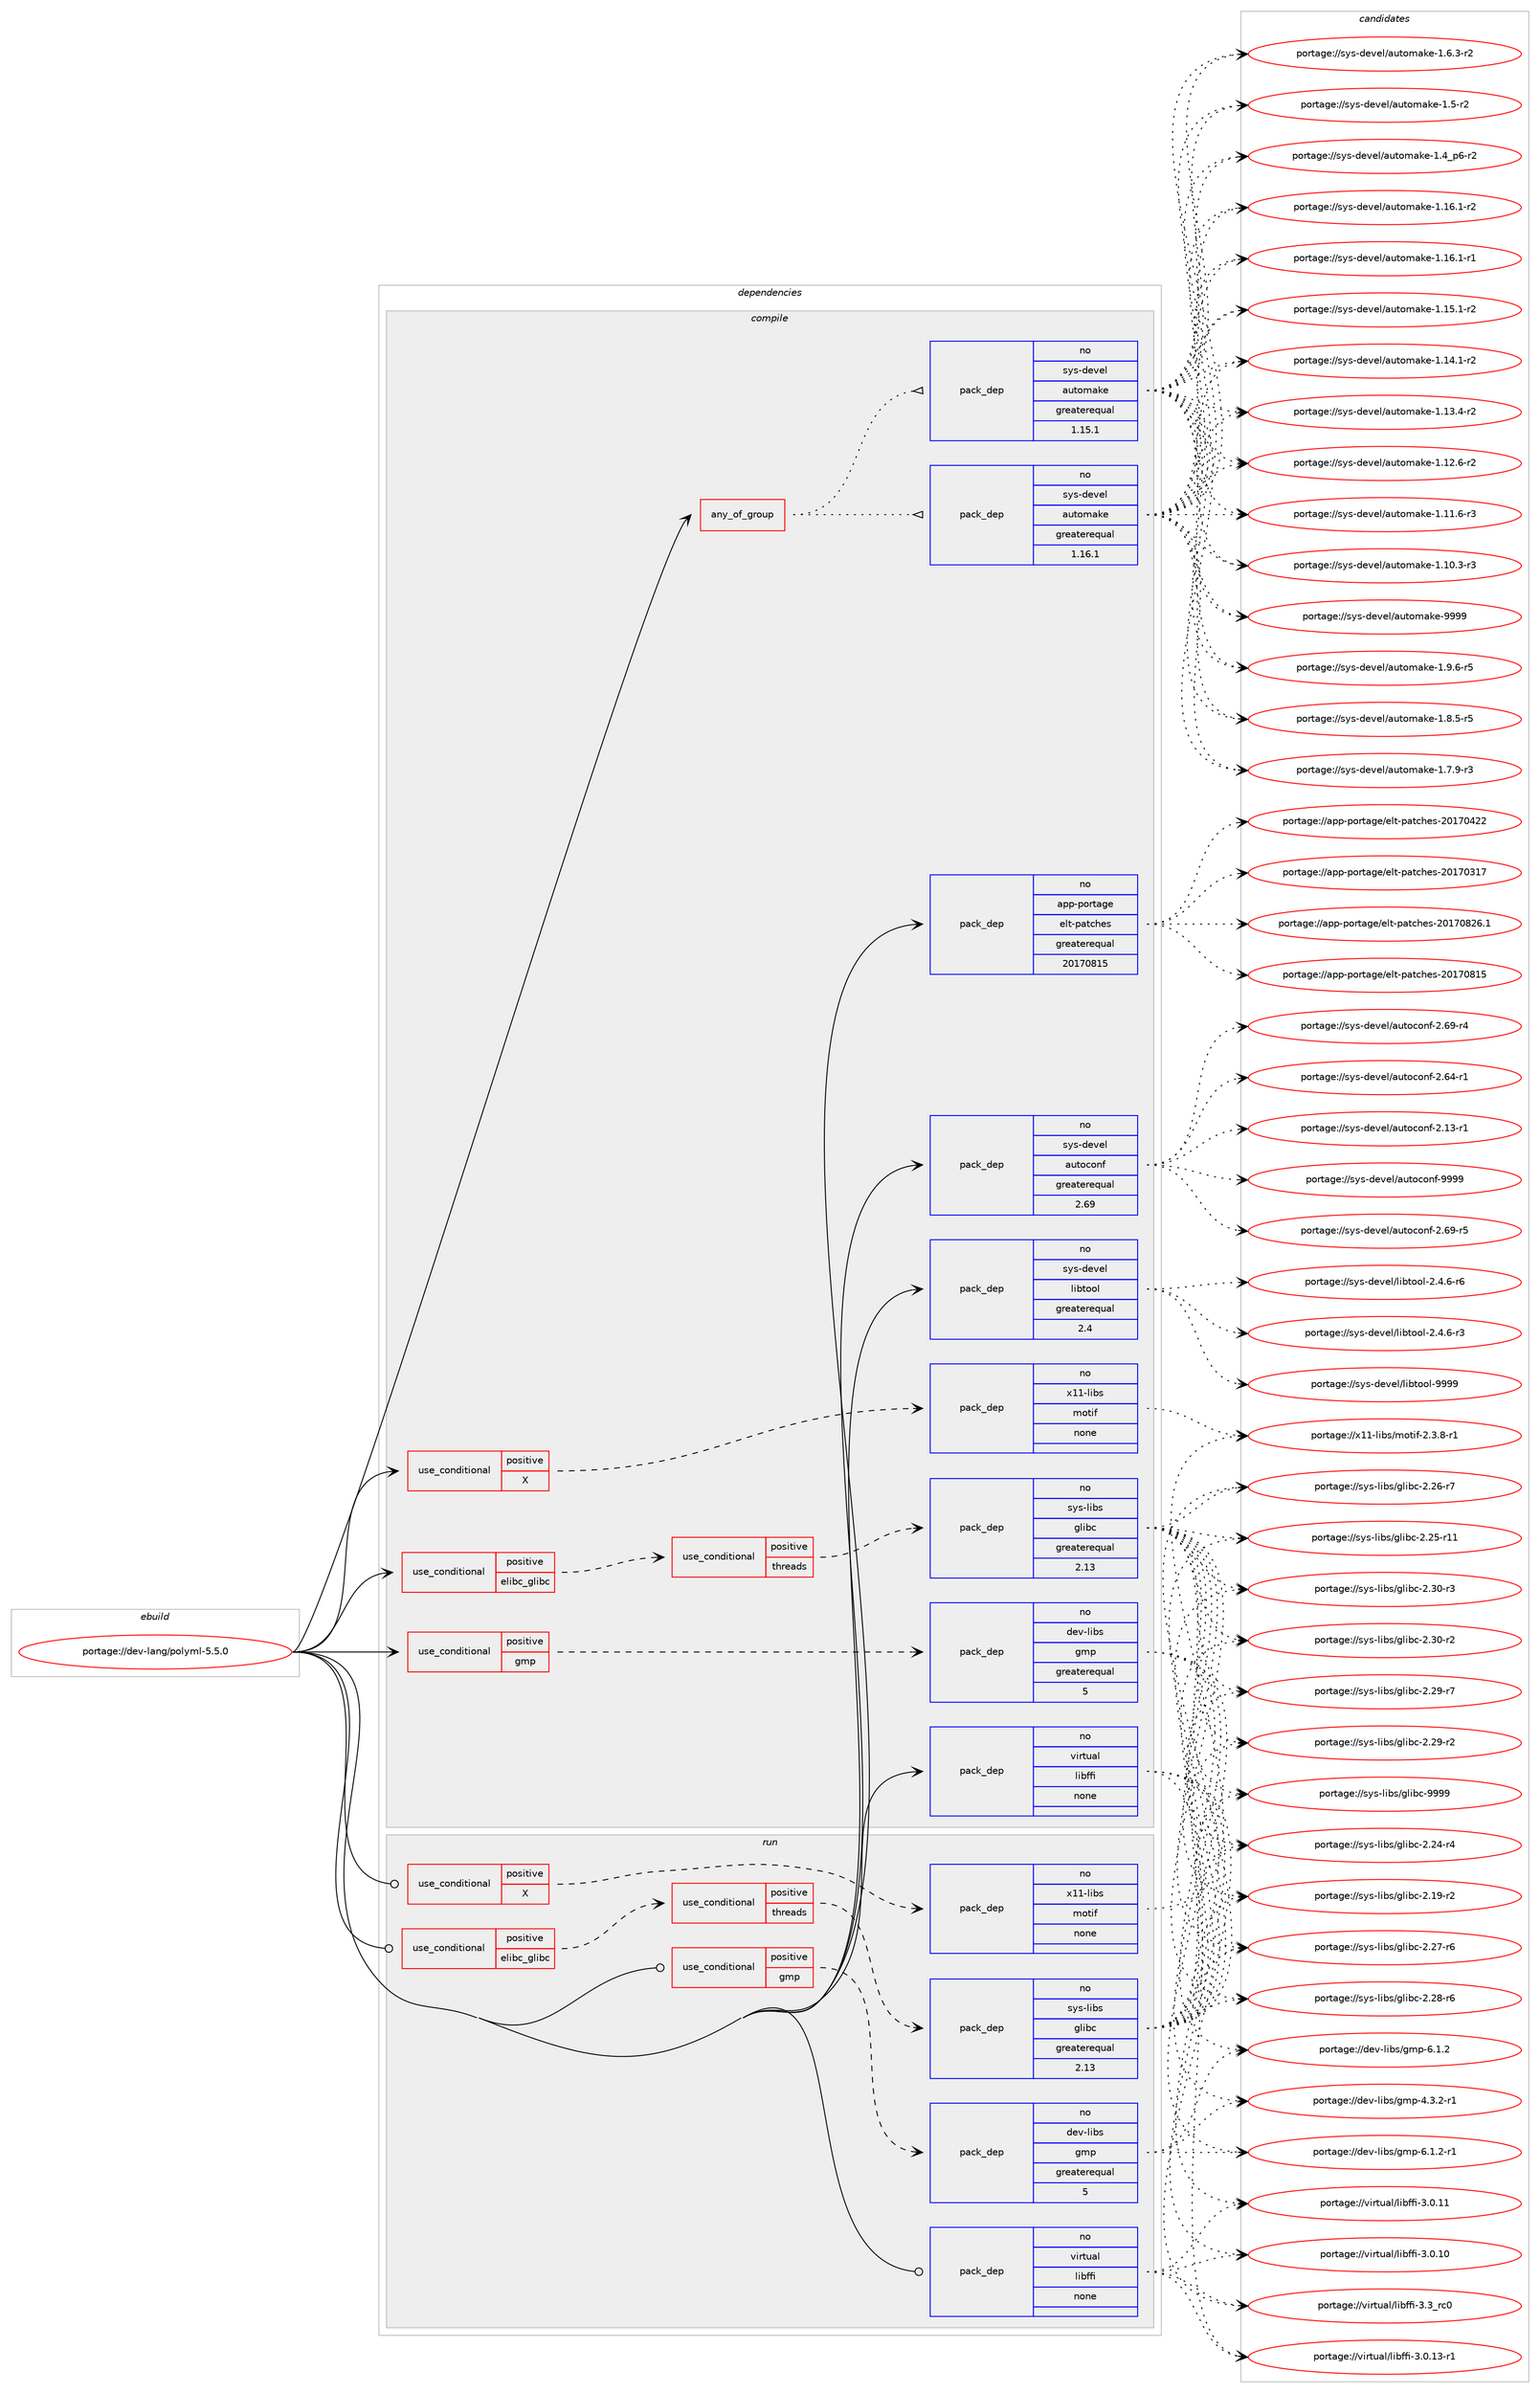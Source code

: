 digraph prolog {

# *************
# Graph options
# *************

newrank=true;
concentrate=true;
compound=true;
graph [rankdir=LR,fontname=Helvetica,fontsize=10,ranksep=1.5];#, ranksep=2.5, nodesep=0.2];
edge  [arrowhead=vee];
node  [fontname=Helvetica,fontsize=10];

# **********
# The ebuild
# **********

subgraph cluster_leftcol {
color=gray;
label=<<i>ebuild</i>>;
id [label="portage://dev-lang/polyml-5.5.0", color=red, width=4, href="../dev-lang/polyml-5.5.0.svg"];
}

# ****************
# The dependencies
# ****************

subgraph cluster_midcol {
color=gray;
label=<<i>dependencies</i>>;
subgraph cluster_compile {
fillcolor="#eeeeee";
style=filled;
label=<<i>compile</i>>;
subgraph any5223 {
dependency519401 [label=<<TABLE BORDER="0" CELLBORDER="1" CELLSPACING="0" CELLPADDING="4"><TR><TD CELLPADDING="10">any_of_group</TD></TR></TABLE>>, shape=none, color=red];subgraph pack386805 {
dependency519402 [label=<<TABLE BORDER="0" CELLBORDER="1" CELLSPACING="0" CELLPADDING="4" WIDTH="220"><TR><TD ROWSPAN="6" CELLPADDING="30">pack_dep</TD></TR><TR><TD WIDTH="110">no</TD></TR><TR><TD>sys-devel</TD></TR><TR><TD>automake</TD></TR><TR><TD>greaterequal</TD></TR><TR><TD>1.16.1</TD></TR></TABLE>>, shape=none, color=blue];
}
dependency519401:e -> dependency519402:w [weight=20,style="dotted",arrowhead="oinv"];
subgraph pack386806 {
dependency519403 [label=<<TABLE BORDER="0" CELLBORDER="1" CELLSPACING="0" CELLPADDING="4" WIDTH="220"><TR><TD ROWSPAN="6" CELLPADDING="30">pack_dep</TD></TR><TR><TD WIDTH="110">no</TD></TR><TR><TD>sys-devel</TD></TR><TR><TD>automake</TD></TR><TR><TD>greaterequal</TD></TR><TR><TD>1.15.1</TD></TR></TABLE>>, shape=none, color=blue];
}
dependency519401:e -> dependency519403:w [weight=20,style="dotted",arrowhead="oinv"];
}
id:e -> dependency519401:w [weight=20,style="solid",arrowhead="vee"];
subgraph cond127136 {
dependency519404 [label=<<TABLE BORDER="0" CELLBORDER="1" CELLSPACING="0" CELLPADDING="4"><TR><TD ROWSPAN="3" CELLPADDING="10">use_conditional</TD></TR><TR><TD>positive</TD></TR><TR><TD>X</TD></TR></TABLE>>, shape=none, color=red];
subgraph pack386807 {
dependency519405 [label=<<TABLE BORDER="0" CELLBORDER="1" CELLSPACING="0" CELLPADDING="4" WIDTH="220"><TR><TD ROWSPAN="6" CELLPADDING="30">pack_dep</TD></TR><TR><TD WIDTH="110">no</TD></TR><TR><TD>x11-libs</TD></TR><TR><TD>motif</TD></TR><TR><TD>none</TD></TR><TR><TD></TD></TR></TABLE>>, shape=none, color=blue];
}
dependency519404:e -> dependency519405:w [weight=20,style="dashed",arrowhead="vee"];
}
id:e -> dependency519404:w [weight=20,style="solid",arrowhead="vee"];
subgraph cond127137 {
dependency519406 [label=<<TABLE BORDER="0" CELLBORDER="1" CELLSPACING="0" CELLPADDING="4"><TR><TD ROWSPAN="3" CELLPADDING="10">use_conditional</TD></TR><TR><TD>positive</TD></TR><TR><TD>elibc_glibc</TD></TR></TABLE>>, shape=none, color=red];
subgraph cond127138 {
dependency519407 [label=<<TABLE BORDER="0" CELLBORDER="1" CELLSPACING="0" CELLPADDING="4"><TR><TD ROWSPAN="3" CELLPADDING="10">use_conditional</TD></TR><TR><TD>positive</TD></TR><TR><TD>threads</TD></TR></TABLE>>, shape=none, color=red];
subgraph pack386808 {
dependency519408 [label=<<TABLE BORDER="0" CELLBORDER="1" CELLSPACING="0" CELLPADDING="4" WIDTH="220"><TR><TD ROWSPAN="6" CELLPADDING="30">pack_dep</TD></TR><TR><TD WIDTH="110">no</TD></TR><TR><TD>sys-libs</TD></TR><TR><TD>glibc</TD></TR><TR><TD>greaterequal</TD></TR><TR><TD>2.13</TD></TR></TABLE>>, shape=none, color=blue];
}
dependency519407:e -> dependency519408:w [weight=20,style="dashed",arrowhead="vee"];
}
dependency519406:e -> dependency519407:w [weight=20,style="dashed",arrowhead="vee"];
}
id:e -> dependency519406:w [weight=20,style="solid",arrowhead="vee"];
subgraph cond127139 {
dependency519409 [label=<<TABLE BORDER="0" CELLBORDER="1" CELLSPACING="0" CELLPADDING="4"><TR><TD ROWSPAN="3" CELLPADDING="10">use_conditional</TD></TR><TR><TD>positive</TD></TR><TR><TD>gmp</TD></TR></TABLE>>, shape=none, color=red];
subgraph pack386809 {
dependency519410 [label=<<TABLE BORDER="0" CELLBORDER="1" CELLSPACING="0" CELLPADDING="4" WIDTH="220"><TR><TD ROWSPAN="6" CELLPADDING="30">pack_dep</TD></TR><TR><TD WIDTH="110">no</TD></TR><TR><TD>dev-libs</TD></TR><TR><TD>gmp</TD></TR><TR><TD>greaterequal</TD></TR><TR><TD>5</TD></TR></TABLE>>, shape=none, color=blue];
}
dependency519409:e -> dependency519410:w [weight=20,style="dashed",arrowhead="vee"];
}
id:e -> dependency519409:w [weight=20,style="solid",arrowhead="vee"];
subgraph pack386810 {
dependency519411 [label=<<TABLE BORDER="0" CELLBORDER="1" CELLSPACING="0" CELLPADDING="4" WIDTH="220"><TR><TD ROWSPAN="6" CELLPADDING="30">pack_dep</TD></TR><TR><TD WIDTH="110">no</TD></TR><TR><TD>app-portage</TD></TR><TR><TD>elt-patches</TD></TR><TR><TD>greaterequal</TD></TR><TR><TD>20170815</TD></TR></TABLE>>, shape=none, color=blue];
}
id:e -> dependency519411:w [weight=20,style="solid",arrowhead="vee"];
subgraph pack386811 {
dependency519412 [label=<<TABLE BORDER="0" CELLBORDER="1" CELLSPACING="0" CELLPADDING="4" WIDTH="220"><TR><TD ROWSPAN="6" CELLPADDING="30">pack_dep</TD></TR><TR><TD WIDTH="110">no</TD></TR><TR><TD>sys-devel</TD></TR><TR><TD>autoconf</TD></TR><TR><TD>greaterequal</TD></TR><TR><TD>2.69</TD></TR></TABLE>>, shape=none, color=blue];
}
id:e -> dependency519412:w [weight=20,style="solid",arrowhead="vee"];
subgraph pack386812 {
dependency519413 [label=<<TABLE BORDER="0" CELLBORDER="1" CELLSPACING="0" CELLPADDING="4" WIDTH="220"><TR><TD ROWSPAN="6" CELLPADDING="30">pack_dep</TD></TR><TR><TD WIDTH="110">no</TD></TR><TR><TD>sys-devel</TD></TR><TR><TD>libtool</TD></TR><TR><TD>greaterequal</TD></TR><TR><TD>2.4</TD></TR></TABLE>>, shape=none, color=blue];
}
id:e -> dependency519413:w [weight=20,style="solid",arrowhead="vee"];
subgraph pack386813 {
dependency519414 [label=<<TABLE BORDER="0" CELLBORDER="1" CELLSPACING="0" CELLPADDING="4" WIDTH="220"><TR><TD ROWSPAN="6" CELLPADDING="30">pack_dep</TD></TR><TR><TD WIDTH="110">no</TD></TR><TR><TD>virtual</TD></TR><TR><TD>libffi</TD></TR><TR><TD>none</TD></TR><TR><TD></TD></TR></TABLE>>, shape=none, color=blue];
}
id:e -> dependency519414:w [weight=20,style="solid",arrowhead="vee"];
}
subgraph cluster_compileandrun {
fillcolor="#eeeeee";
style=filled;
label=<<i>compile and run</i>>;
}
subgraph cluster_run {
fillcolor="#eeeeee";
style=filled;
label=<<i>run</i>>;
subgraph cond127140 {
dependency519415 [label=<<TABLE BORDER="0" CELLBORDER="1" CELLSPACING="0" CELLPADDING="4"><TR><TD ROWSPAN="3" CELLPADDING="10">use_conditional</TD></TR><TR><TD>positive</TD></TR><TR><TD>X</TD></TR></TABLE>>, shape=none, color=red];
subgraph pack386814 {
dependency519416 [label=<<TABLE BORDER="0" CELLBORDER="1" CELLSPACING="0" CELLPADDING="4" WIDTH="220"><TR><TD ROWSPAN="6" CELLPADDING="30">pack_dep</TD></TR><TR><TD WIDTH="110">no</TD></TR><TR><TD>x11-libs</TD></TR><TR><TD>motif</TD></TR><TR><TD>none</TD></TR><TR><TD></TD></TR></TABLE>>, shape=none, color=blue];
}
dependency519415:e -> dependency519416:w [weight=20,style="dashed",arrowhead="vee"];
}
id:e -> dependency519415:w [weight=20,style="solid",arrowhead="odot"];
subgraph cond127141 {
dependency519417 [label=<<TABLE BORDER="0" CELLBORDER="1" CELLSPACING="0" CELLPADDING="4"><TR><TD ROWSPAN="3" CELLPADDING="10">use_conditional</TD></TR><TR><TD>positive</TD></TR><TR><TD>elibc_glibc</TD></TR></TABLE>>, shape=none, color=red];
subgraph cond127142 {
dependency519418 [label=<<TABLE BORDER="0" CELLBORDER="1" CELLSPACING="0" CELLPADDING="4"><TR><TD ROWSPAN="3" CELLPADDING="10">use_conditional</TD></TR><TR><TD>positive</TD></TR><TR><TD>threads</TD></TR></TABLE>>, shape=none, color=red];
subgraph pack386815 {
dependency519419 [label=<<TABLE BORDER="0" CELLBORDER="1" CELLSPACING="0" CELLPADDING="4" WIDTH="220"><TR><TD ROWSPAN="6" CELLPADDING="30">pack_dep</TD></TR><TR><TD WIDTH="110">no</TD></TR><TR><TD>sys-libs</TD></TR><TR><TD>glibc</TD></TR><TR><TD>greaterequal</TD></TR><TR><TD>2.13</TD></TR></TABLE>>, shape=none, color=blue];
}
dependency519418:e -> dependency519419:w [weight=20,style="dashed",arrowhead="vee"];
}
dependency519417:e -> dependency519418:w [weight=20,style="dashed",arrowhead="vee"];
}
id:e -> dependency519417:w [weight=20,style="solid",arrowhead="odot"];
subgraph cond127143 {
dependency519420 [label=<<TABLE BORDER="0" CELLBORDER="1" CELLSPACING="0" CELLPADDING="4"><TR><TD ROWSPAN="3" CELLPADDING="10">use_conditional</TD></TR><TR><TD>positive</TD></TR><TR><TD>gmp</TD></TR></TABLE>>, shape=none, color=red];
subgraph pack386816 {
dependency519421 [label=<<TABLE BORDER="0" CELLBORDER="1" CELLSPACING="0" CELLPADDING="4" WIDTH="220"><TR><TD ROWSPAN="6" CELLPADDING="30">pack_dep</TD></TR><TR><TD WIDTH="110">no</TD></TR><TR><TD>dev-libs</TD></TR><TR><TD>gmp</TD></TR><TR><TD>greaterequal</TD></TR><TR><TD>5</TD></TR></TABLE>>, shape=none, color=blue];
}
dependency519420:e -> dependency519421:w [weight=20,style="dashed",arrowhead="vee"];
}
id:e -> dependency519420:w [weight=20,style="solid",arrowhead="odot"];
subgraph pack386817 {
dependency519422 [label=<<TABLE BORDER="0" CELLBORDER="1" CELLSPACING="0" CELLPADDING="4" WIDTH="220"><TR><TD ROWSPAN="6" CELLPADDING="30">pack_dep</TD></TR><TR><TD WIDTH="110">no</TD></TR><TR><TD>virtual</TD></TR><TR><TD>libffi</TD></TR><TR><TD>none</TD></TR><TR><TD></TD></TR></TABLE>>, shape=none, color=blue];
}
id:e -> dependency519422:w [weight=20,style="solid",arrowhead="odot"];
}
}

# **************
# The candidates
# **************

subgraph cluster_choices {
rank=same;
color=gray;
label=<<i>candidates</i>>;

subgraph choice386805 {
color=black;
nodesep=1;
choice115121115451001011181011084797117116111109971071014557575757 [label="portage://sys-devel/automake-9999", color=red, width=4,href="../sys-devel/automake-9999.svg"];
choice115121115451001011181011084797117116111109971071014549465746544511453 [label="portage://sys-devel/automake-1.9.6-r5", color=red, width=4,href="../sys-devel/automake-1.9.6-r5.svg"];
choice115121115451001011181011084797117116111109971071014549465646534511453 [label="portage://sys-devel/automake-1.8.5-r5", color=red, width=4,href="../sys-devel/automake-1.8.5-r5.svg"];
choice115121115451001011181011084797117116111109971071014549465546574511451 [label="portage://sys-devel/automake-1.7.9-r3", color=red, width=4,href="../sys-devel/automake-1.7.9-r3.svg"];
choice115121115451001011181011084797117116111109971071014549465446514511450 [label="portage://sys-devel/automake-1.6.3-r2", color=red, width=4,href="../sys-devel/automake-1.6.3-r2.svg"];
choice11512111545100101118101108479711711611110997107101454946534511450 [label="portage://sys-devel/automake-1.5-r2", color=red, width=4,href="../sys-devel/automake-1.5-r2.svg"];
choice115121115451001011181011084797117116111109971071014549465295112544511450 [label="portage://sys-devel/automake-1.4_p6-r2", color=red, width=4,href="../sys-devel/automake-1.4_p6-r2.svg"];
choice11512111545100101118101108479711711611110997107101454946495446494511450 [label="portage://sys-devel/automake-1.16.1-r2", color=red, width=4,href="../sys-devel/automake-1.16.1-r2.svg"];
choice11512111545100101118101108479711711611110997107101454946495446494511449 [label="portage://sys-devel/automake-1.16.1-r1", color=red, width=4,href="../sys-devel/automake-1.16.1-r1.svg"];
choice11512111545100101118101108479711711611110997107101454946495346494511450 [label="portage://sys-devel/automake-1.15.1-r2", color=red, width=4,href="../sys-devel/automake-1.15.1-r2.svg"];
choice11512111545100101118101108479711711611110997107101454946495246494511450 [label="portage://sys-devel/automake-1.14.1-r2", color=red, width=4,href="../sys-devel/automake-1.14.1-r2.svg"];
choice11512111545100101118101108479711711611110997107101454946495146524511450 [label="portage://sys-devel/automake-1.13.4-r2", color=red, width=4,href="../sys-devel/automake-1.13.4-r2.svg"];
choice11512111545100101118101108479711711611110997107101454946495046544511450 [label="portage://sys-devel/automake-1.12.6-r2", color=red, width=4,href="../sys-devel/automake-1.12.6-r2.svg"];
choice11512111545100101118101108479711711611110997107101454946494946544511451 [label="portage://sys-devel/automake-1.11.6-r3", color=red, width=4,href="../sys-devel/automake-1.11.6-r3.svg"];
choice11512111545100101118101108479711711611110997107101454946494846514511451 [label="portage://sys-devel/automake-1.10.3-r3", color=red, width=4,href="../sys-devel/automake-1.10.3-r3.svg"];
dependency519402:e -> choice115121115451001011181011084797117116111109971071014557575757:w [style=dotted,weight="100"];
dependency519402:e -> choice115121115451001011181011084797117116111109971071014549465746544511453:w [style=dotted,weight="100"];
dependency519402:e -> choice115121115451001011181011084797117116111109971071014549465646534511453:w [style=dotted,weight="100"];
dependency519402:e -> choice115121115451001011181011084797117116111109971071014549465546574511451:w [style=dotted,weight="100"];
dependency519402:e -> choice115121115451001011181011084797117116111109971071014549465446514511450:w [style=dotted,weight="100"];
dependency519402:e -> choice11512111545100101118101108479711711611110997107101454946534511450:w [style=dotted,weight="100"];
dependency519402:e -> choice115121115451001011181011084797117116111109971071014549465295112544511450:w [style=dotted,weight="100"];
dependency519402:e -> choice11512111545100101118101108479711711611110997107101454946495446494511450:w [style=dotted,weight="100"];
dependency519402:e -> choice11512111545100101118101108479711711611110997107101454946495446494511449:w [style=dotted,weight="100"];
dependency519402:e -> choice11512111545100101118101108479711711611110997107101454946495346494511450:w [style=dotted,weight="100"];
dependency519402:e -> choice11512111545100101118101108479711711611110997107101454946495246494511450:w [style=dotted,weight="100"];
dependency519402:e -> choice11512111545100101118101108479711711611110997107101454946495146524511450:w [style=dotted,weight="100"];
dependency519402:e -> choice11512111545100101118101108479711711611110997107101454946495046544511450:w [style=dotted,weight="100"];
dependency519402:e -> choice11512111545100101118101108479711711611110997107101454946494946544511451:w [style=dotted,weight="100"];
dependency519402:e -> choice11512111545100101118101108479711711611110997107101454946494846514511451:w [style=dotted,weight="100"];
}
subgraph choice386806 {
color=black;
nodesep=1;
choice115121115451001011181011084797117116111109971071014557575757 [label="portage://sys-devel/automake-9999", color=red, width=4,href="../sys-devel/automake-9999.svg"];
choice115121115451001011181011084797117116111109971071014549465746544511453 [label="portage://sys-devel/automake-1.9.6-r5", color=red, width=4,href="../sys-devel/automake-1.9.6-r5.svg"];
choice115121115451001011181011084797117116111109971071014549465646534511453 [label="portage://sys-devel/automake-1.8.5-r5", color=red, width=4,href="../sys-devel/automake-1.8.5-r5.svg"];
choice115121115451001011181011084797117116111109971071014549465546574511451 [label="portage://sys-devel/automake-1.7.9-r3", color=red, width=4,href="../sys-devel/automake-1.7.9-r3.svg"];
choice115121115451001011181011084797117116111109971071014549465446514511450 [label="portage://sys-devel/automake-1.6.3-r2", color=red, width=4,href="../sys-devel/automake-1.6.3-r2.svg"];
choice11512111545100101118101108479711711611110997107101454946534511450 [label="portage://sys-devel/automake-1.5-r2", color=red, width=4,href="../sys-devel/automake-1.5-r2.svg"];
choice115121115451001011181011084797117116111109971071014549465295112544511450 [label="portage://sys-devel/automake-1.4_p6-r2", color=red, width=4,href="../sys-devel/automake-1.4_p6-r2.svg"];
choice11512111545100101118101108479711711611110997107101454946495446494511450 [label="portage://sys-devel/automake-1.16.1-r2", color=red, width=4,href="../sys-devel/automake-1.16.1-r2.svg"];
choice11512111545100101118101108479711711611110997107101454946495446494511449 [label="portage://sys-devel/automake-1.16.1-r1", color=red, width=4,href="../sys-devel/automake-1.16.1-r1.svg"];
choice11512111545100101118101108479711711611110997107101454946495346494511450 [label="portage://sys-devel/automake-1.15.1-r2", color=red, width=4,href="../sys-devel/automake-1.15.1-r2.svg"];
choice11512111545100101118101108479711711611110997107101454946495246494511450 [label="portage://sys-devel/automake-1.14.1-r2", color=red, width=4,href="../sys-devel/automake-1.14.1-r2.svg"];
choice11512111545100101118101108479711711611110997107101454946495146524511450 [label="portage://sys-devel/automake-1.13.4-r2", color=red, width=4,href="../sys-devel/automake-1.13.4-r2.svg"];
choice11512111545100101118101108479711711611110997107101454946495046544511450 [label="portage://sys-devel/automake-1.12.6-r2", color=red, width=4,href="../sys-devel/automake-1.12.6-r2.svg"];
choice11512111545100101118101108479711711611110997107101454946494946544511451 [label="portage://sys-devel/automake-1.11.6-r3", color=red, width=4,href="../sys-devel/automake-1.11.6-r3.svg"];
choice11512111545100101118101108479711711611110997107101454946494846514511451 [label="portage://sys-devel/automake-1.10.3-r3", color=red, width=4,href="../sys-devel/automake-1.10.3-r3.svg"];
dependency519403:e -> choice115121115451001011181011084797117116111109971071014557575757:w [style=dotted,weight="100"];
dependency519403:e -> choice115121115451001011181011084797117116111109971071014549465746544511453:w [style=dotted,weight="100"];
dependency519403:e -> choice115121115451001011181011084797117116111109971071014549465646534511453:w [style=dotted,weight="100"];
dependency519403:e -> choice115121115451001011181011084797117116111109971071014549465546574511451:w [style=dotted,weight="100"];
dependency519403:e -> choice115121115451001011181011084797117116111109971071014549465446514511450:w [style=dotted,weight="100"];
dependency519403:e -> choice11512111545100101118101108479711711611110997107101454946534511450:w [style=dotted,weight="100"];
dependency519403:e -> choice115121115451001011181011084797117116111109971071014549465295112544511450:w [style=dotted,weight="100"];
dependency519403:e -> choice11512111545100101118101108479711711611110997107101454946495446494511450:w [style=dotted,weight="100"];
dependency519403:e -> choice11512111545100101118101108479711711611110997107101454946495446494511449:w [style=dotted,weight="100"];
dependency519403:e -> choice11512111545100101118101108479711711611110997107101454946495346494511450:w [style=dotted,weight="100"];
dependency519403:e -> choice11512111545100101118101108479711711611110997107101454946495246494511450:w [style=dotted,weight="100"];
dependency519403:e -> choice11512111545100101118101108479711711611110997107101454946495146524511450:w [style=dotted,weight="100"];
dependency519403:e -> choice11512111545100101118101108479711711611110997107101454946495046544511450:w [style=dotted,weight="100"];
dependency519403:e -> choice11512111545100101118101108479711711611110997107101454946494946544511451:w [style=dotted,weight="100"];
dependency519403:e -> choice11512111545100101118101108479711711611110997107101454946494846514511451:w [style=dotted,weight="100"];
}
subgraph choice386807 {
color=black;
nodesep=1;
choice12049494510810598115471091111161051024550465146564511449 [label="portage://x11-libs/motif-2.3.8-r1", color=red, width=4,href="../x11-libs/motif-2.3.8-r1.svg"];
dependency519405:e -> choice12049494510810598115471091111161051024550465146564511449:w [style=dotted,weight="100"];
}
subgraph choice386808 {
color=black;
nodesep=1;
choice11512111545108105981154710310810598994557575757 [label="portage://sys-libs/glibc-9999", color=red, width=4,href="../sys-libs/glibc-9999.svg"];
choice115121115451081059811547103108105989945504651484511451 [label="portage://sys-libs/glibc-2.30-r3", color=red, width=4,href="../sys-libs/glibc-2.30-r3.svg"];
choice115121115451081059811547103108105989945504651484511450 [label="portage://sys-libs/glibc-2.30-r2", color=red, width=4,href="../sys-libs/glibc-2.30-r2.svg"];
choice115121115451081059811547103108105989945504650574511455 [label="portage://sys-libs/glibc-2.29-r7", color=red, width=4,href="../sys-libs/glibc-2.29-r7.svg"];
choice115121115451081059811547103108105989945504650574511450 [label="portage://sys-libs/glibc-2.29-r2", color=red, width=4,href="../sys-libs/glibc-2.29-r2.svg"];
choice115121115451081059811547103108105989945504650564511454 [label="portage://sys-libs/glibc-2.28-r6", color=red, width=4,href="../sys-libs/glibc-2.28-r6.svg"];
choice115121115451081059811547103108105989945504650554511454 [label="portage://sys-libs/glibc-2.27-r6", color=red, width=4,href="../sys-libs/glibc-2.27-r6.svg"];
choice115121115451081059811547103108105989945504650544511455 [label="portage://sys-libs/glibc-2.26-r7", color=red, width=4,href="../sys-libs/glibc-2.26-r7.svg"];
choice11512111545108105981154710310810598994550465053451144949 [label="portage://sys-libs/glibc-2.25-r11", color=red, width=4,href="../sys-libs/glibc-2.25-r11.svg"];
choice115121115451081059811547103108105989945504650524511452 [label="portage://sys-libs/glibc-2.24-r4", color=red, width=4,href="../sys-libs/glibc-2.24-r4.svg"];
choice115121115451081059811547103108105989945504649574511450 [label="portage://sys-libs/glibc-2.19-r2", color=red, width=4,href="../sys-libs/glibc-2.19-r2.svg"];
dependency519408:e -> choice11512111545108105981154710310810598994557575757:w [style=dotted,weight="100"];
dependency519408:e -> choice115121115451081059811547103108105989945504651484511451:w [style=dotted,weight="100"];
dependency519408:e -> choice115121115451081059811547103108105989945504651484511450:w [style=dotted,weight="100"];
dependency519408:e -> choice115121115451081059811547103108105989945504650574511455:w [style=dotted,weight="100"];
dependency519408:e -> choice115121115451081059811547103108105989945504650574511450:w [style=dotted,weight="100"];
dependency519408:e -> choice115121115451081059811547103108105989945504650564511454:w [style=dotted,weight="100"];
dependency519408:e -> choice115121115451081059811547103108105989945504650554511454:w [style=dotted,weight="100"];
dependency519408:e -> choice115121115451081059811547103108105989945504650544511455:w [style=dotted,weight="100"];
dependency519408:e -> choice11512111545108105981154710310810598994550465053451144949:w [style=dotted,weight="100"];
dependency519408:e -> choice115121115451081059811547103108105989945504650524511452:w [style=dotted,weight="100"];
dependency519408:e -> choice115121115451081059811547103108105989945504649574511450:w [style=dotted,weight="100"];
}
subgraph choice386809 {
color=black;
nodesep=1;
choice1001011184510810598115471031091124554464946504511449 [label="portage://dev-libs/gmp-6.1.2-r1", color=red, width=4,href="../dev-libs/gmp-6.1.2-r1.svg"];
choice100101118451081059811547103109112455446494650 [label="portage://dev-libs/gmp-6.1.2", color=red, width=4,href="../dev-libs/gmp-6.1.2.svg"];
choice1001011184510810598115471031091124552465146504511449 [label="portage://dev-libs/gmp-4.3.2-r1", color=red, width=4,href="../dev-libs/gmp-4.3.2-r1.svg"];
dependency519410:e -> choice1001011184510810598115471031091124554464946504511449:w [style=dotted,weight="100"];
dependency519410:e -> choice100101118451081059811547103109112455446494650:w [style=dotted,weight="100"];
dependency519410:e -> choice1001011184510810598115471031091124552465146504511449:w [style=dotted,weight="100"];
}
subgraph choice386810 {
color=black;
nodesep=1;
choice971121124511211111411697103101471011081164511297116991041011154550484955485650544649 [label="portage://app-portage/elt-patches-20170826.1", color=red, width=4,href="../app-portage/elt-patches-20170826.1.svg"];
choice97112112451121111141169710310147101108116451129711699104101115455048495548564953 [label="portage://app-portage/elt-patches-20170815", color=red, width=4,href="../app-portage/elt-patches-20170815.svg"];
choice97112112451121111141169710310147101108116451129711699104101115455048495548525050 [label="portage://app-portage/elt-patches-20170422", color=red, width=4,href="../app-portage/elt-patches-20170422.svg"];
choice97112112451121111141169710310147101108116451129711699104101115455048495548514955 [label="portage://app-portage/elt-patches-20170317", color=red, width=4,href="../app-portage/elt-patches-20170317.svg"];
dependency519411:e -> choice971121124511211111411697103101471011081164511297116991041011154550484955485650544649:w [style=dotted,weight="100"];
dependency519411:e -> choice97112112451121111141169710310147101108116451129711699104101115455048495548564953:w [style=dotted,weight="100"];
dependency519411:e -> choice97112112451121111141169710310147101108116451129711699104101115455048495548525050:w [style=dotted,weight="100"];
dependency519411:e -> choice97112112451121111141169710310147101108116451129711699104101115455048495548514955:w [style=dotted,weight="100"];
}
subgraph choice386811 {
color=black;
nodesep=1;
choice115121115451001011181011084797117116111991111101024557575757 [label="portage://sys-devel/autoconf-9999", color=red, width=4,href="../sys-devel/autoconf-9999.svg"];
choice1151211154510010111810110847971171161119911111010245504654574511453 [label="portage://sys-devel/autoconf-2.69-r5", color=red, width=4,href="../sys-devel/autoconf-2.69-r5.svg"];
choice1151211154510010111810110847971171161119911111010245504654574511452 [label="portage://sys-devel/autoconf-2.69-r4", color=red, width=4,href="../sys-devel/autoconf-2.69-r4.svg"];
choice1151211154510010111810110847971171161119911111010245504654524511449 [label="portage://sys-devel/autoconf-2.64-r1", color=red, width=4,href="../sys-devel/autoconf-2.64-r1.svg"];
choice1151211154510010111810110847971171161119911111010245504649514511449 [label="portage://sys-devel/autoconf-2.13-r1", color=red, width=4,href="../sys-devel/autoconf-2.13-r1.svg"];
dependency519412:e -> choice115121115451001011181011084797117116111991111101024557575757:w [style=dotted,weight="100"];
dependency519412:e -> choice1151211154510010111810110847971171161119911111010245504654574511453:w [style=dotted,weight="100"];
dependency519412:e -> choice1151211154510010111810110847971171161119911111010245504654574511452:w [style=dotted,weight="100"];
dependency519412:e -> choice1151211154510010111810110847971171161119911111010245504654524511449:w [style=dotted,weight="100"];
dependency519412:e -> choice1151211154510010111810110847971171161119911111010245504649514511449:w [style=dotted,weight="100"];
}
subgraph choice386812 {
color=black;
nodesep=1;
choice1151211154510010111810110847108105981161111111084557575757 [label="portage://sys-devel/libtool-9999", color=red, width=4,href="../sys-devel/libtool-9999.svg"];
choice1151211154510010111810110847108105981161111111084550465246544511454 [label="portage://sys-devel/libtool-2.4.6-r6", color=red, width=4,href="../sys-devel/libtool-2.4.6-r6.svg"];
choice1151211154510010111810110847108105981161111111084550465246544511451 [label="portage://sys-devel/libtool-2.4.6-r3", color=red, width=4,href="../sys-devel/libtool-2.4.6-r3.svg"];
dependency519413:e -> choice1151211154510010111810110847108105981161111111084557575757:w [style=dotted,weight="100"];
dependency519413:e -> choice1151211154510010111810110847108105981161111111084550465246544511454:w [style=dotted,weight="100"];
dependency519413:e -> choice1151211154510010111810110847108105981161111111084550465246544511451:w [style=dotted,weight="100"];
}
subgraph choice386813 {
color=black;
nodesep=1;
choice11810511411611797108471081059810210210545514651951149948 [label="portage://virtual/libffi-3.3_rc0", color=red, width=4,href="../virtual/libffi-3.3_rc0.svg"];
choice118105114116117971084710810598102102105455146484649514511449 [label="portage://virtual/libffi-3.0.13-r1", color=red, width=4,href="../virtual/libffi-3.0.13-r1.svg"];
choice11810511411611797108471081059810210210545514648464949 [label="portage://virtual/libffi-3.0.11", color=red, width=4,href="../virtual/libffi-3.0.11.svg"];
choice11810511411611797108471081059810210210545514648464948 [label="portage://virtual/libffi-3.0.10", color=red, width=4,href="../virtual/libffi-3.0.10.svg"];
dependency519414:e -> choice11810511411611797108471081059810210210545514651951149948:w [style=dotted,weight="100"];
dependency519414:e -> choice118105114116117971084710810598102102105455146484649514511449:w [style=dotted,weight="100"];
dependency519414:e -> choice11810511411611797108471081059810210210545514648464949:w [style=dotted,weight="100"];
dependency519414:e -> choice11810511411611797108471081059810210210545514648464948:w [style=dotted,weight="100"];
}
subgraph choice386814 {
color=black;
nodesep=1;
choice12049494510810598115471091111161051024550465146564511449 [label="portage://x11-libs/motif-2.3.8-r1", color=red, width=4,href="../x11-libs/motif-2.3.8-r1.svg"];
dependency519416:e -> choice12049494510810598115471091111161051024550465146564511449:w [style=dotted,weight="100"];
}
subgraph choice386815 {
color=black;
nodesep=1;
choice11512111545108105981154710310810598994557575757 [label="portage://sys-libs/glibc-9999", color=red, width=4,href="../sys-libs/glibc-9999.svg"];
choice115121115451081059811547103108105989945504651484511451 [label="portage://sys-libs/glibc-2.30-r3", color=red, width=4,href="../sys-libs/glibc-2.30-r3.svg"];
choice115121115451081059811547103108105989945504651484511450 [label="portage://sys-libs/glibc-2.30-r2", color=red, width=4,href="../sys-libs/glibc-2.30-r2.svg"];
choice115121115451081059811547103108105989945504650574511455 [label="portage://sys-libs/glibc-2.29-r7", color=red, width=4,href="../sys-libs/glibc-2.29-r7.svg"];
choice115121115451081059811547103108105989945504650574511450 [label="portage://sys-libs/glibc-2.29-r2", color=red, width=4,href="../sys-libs/glibc-2.29-r2.svg"];
choice115121115451081059811547103108105989945504650564511454 [label="portage://sys-libs/glibc-2.28-r6", color=red, width=4,href="../sys-libs/glibc-2.28-r6.svg"];
choice115121115451081059811547103108105989945504650554511454 [label="portage://sys-libs/glibc-2.27-r6", color=red, width=4,href="../sys-libs/glibc-2.27-r6.svg"];
choice115121115451081059811547103108105989945504650544511455 [label="portage://sys-libs/glibc-2.26-r7", color=red, width=4,href="../sys-libs/glibc-2.26-r7.svg"];
choice11512111545108105981154710310810598994550465053451144949 [label="portage://sys-libs/glibc-2.25-r11", color=red, width=4,href="../sys-libs/glibc-2.25-r11.svg"];
choice115121115451081059811547103108105989945504650524511452 [label="portage://sys-libs/glibc-2.24-r4", color=red, width=4,href="../sys-libs/glibc-2.24-r4.svg"];
choice115121115451081059811547103108105989945504649574511450 [label="portage://sys-libs/glibc-2.19-r2", color=red, width=4,href="../sys-libs/glibc-2.19-r2.svg"];
dependency519419:e -> choice11512111545108105981154710310810598994557575757:w [style=dotted,weight="100"];
dependency519419:e -> choice115121115451081059811547103108105989945504651484511451:w [style=dotted,weight="100"];
dependency519419:e -> choice115121115451081059811547103108105989945504651484511450:w [style=dotted,weight="100"];
dependency519419:e -> choice115121115451081059811547103108105989945504650574511455:w [style=dotted,weight="100"];
dependency519419:e -> choice115121115451081059811547103108105989945504650574511450:w [style=dotted,weight="100"];
dependency519419:e -> choice115121115451081059811547103108105989945504650564511454:w [style=dotted,weight="100"];
dependency519419:e -> choice115121115451081059811547103108105989945504650554511454:w [style=dotted,weight="100"];
dependency519419:e -> choice115121115451081059811547103108105989945504650544511455:w [style=dotted,weight="100"];
dependency519419:e -> choice11512111545108105981154710310810598994550465053451144949:w [style=dotted,weight="100"];
dependency519419:e -> choice115121115451081059811547103108105989945504650524511452:w [style=dotted,weight="100"];
dependency519419:e -> choice115121115451081059811547103108105989945504649574511450:w [style=dotted,weight="100"];
}
subgraph choice386816 {
color=black;
nodesep=1;
choice1001011184510810598115471031091124554464946504511449 [label="portage://dev-libs/gmp-6.1.2-r1", color=red, width=4,href="../dev-libs/gmp-6.1.2-r1.svg"];
choice100101118451081059811547103109112455446494650 [label="portage://dev-libs/gmp-6.1.2", color=red, width=4,href="../dev-libs/gmp-6.1.2.svg"];
choice1001011184510810598115471031091124552465146504511449 [label="portage://dev-libs/gmp-4.3.2-r1", color=red, width=4,href="../dev-libs/gmp-4.3.2-r1.svg"];
dependency519421:e -> choice1001011184510810598115471031091124554464946504511449:w [style=dotted,weight="100"];
dependency519421:e -> choice100101118451081059811547103109112455446494650:w [style=dotted,weight="100"];
dependency519421:e -> choice1001011184510810598115471031091124552465146504511449:w [style=dotted,weight="100"];
}
subgraph choice386817 {
color=black;
nodesep=1;
choice11810511411611797108471081059810210210545514651951149948 [label="portage://virtual/libffi-3.3_rc0", color=red, width=4,href="../virtual/libffi-3.3_rc0.svg"];
choice118105114116117971084710810598102102105455146484649514511449 [label="portage://virtual/libffi-3.0.13-r1", color=red, width=4,href="../virtual/libffi-3.0.13-r1.svg"];
choice11810511411611797108471081059810210210545514648464949 [label="portage://virtual/libffi-3.0.11", color=red, width=4,href="../virtual/libffi-3.0.11.svg"];
choice11810511411611797108471081059810210210545514648464948 [label="portage://virtual/libffi-3.0.10", color=red, width=4,href="../virtual/libffi-3.0.10.svg"];
dependency519422:e -> choice11810511411611797108471081059810210210545514651951149948:w [style=dotted,weight="100"];
dependency519422:e -> choice118105114116117971084710810598102102105455146484649514511449:w [style=dotted,weight="100"];
dependency519422:e -> choice11810511411611797108471081059810210210545514648464949:w [style=dotted,weight="100"];
dependency519422:e -> choice11810511411611797108471081059810210210545514648464948:w [style=dotted,weight="100"];
}
}

}
